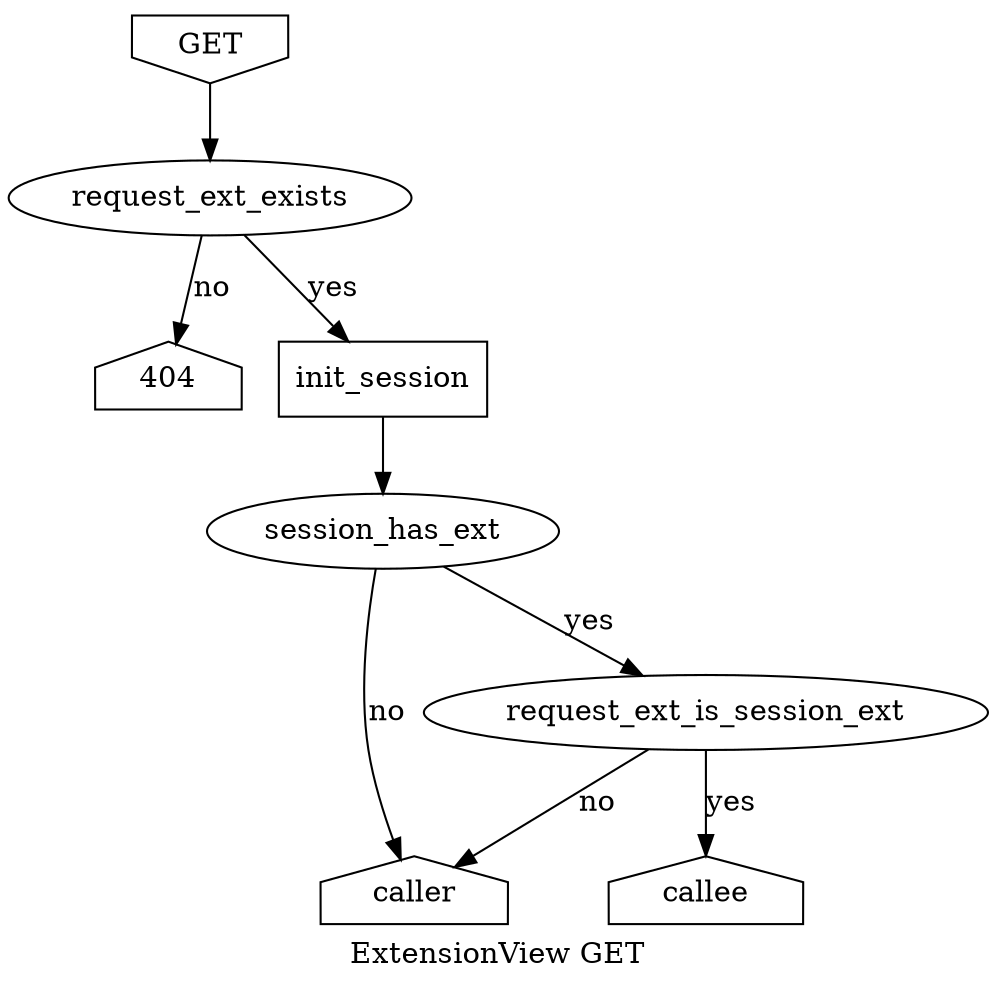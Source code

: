 digraph {
    label="ExtensionView GET";

    GET[shape="invhouse"];

    404[shape="house"];
    caller[shape="house"];
    callee[shape="house"];

    init_session[shape="box"];

    GET -> request_ext_exists;

    request_ext_exists -> init_session[label="yes"];
    request_ext_exists -> 404[label="no"];

    init_session -> session_has_ext;

    session_has_ext -> request_ext_is_session_ext[label="yes"];
    session_has_ext -> caller[label="no"];

    request_ext_is_session_ext -> callee[label="yes"];
    request_ext_is_session_ext -> caller[label="no"];
}

